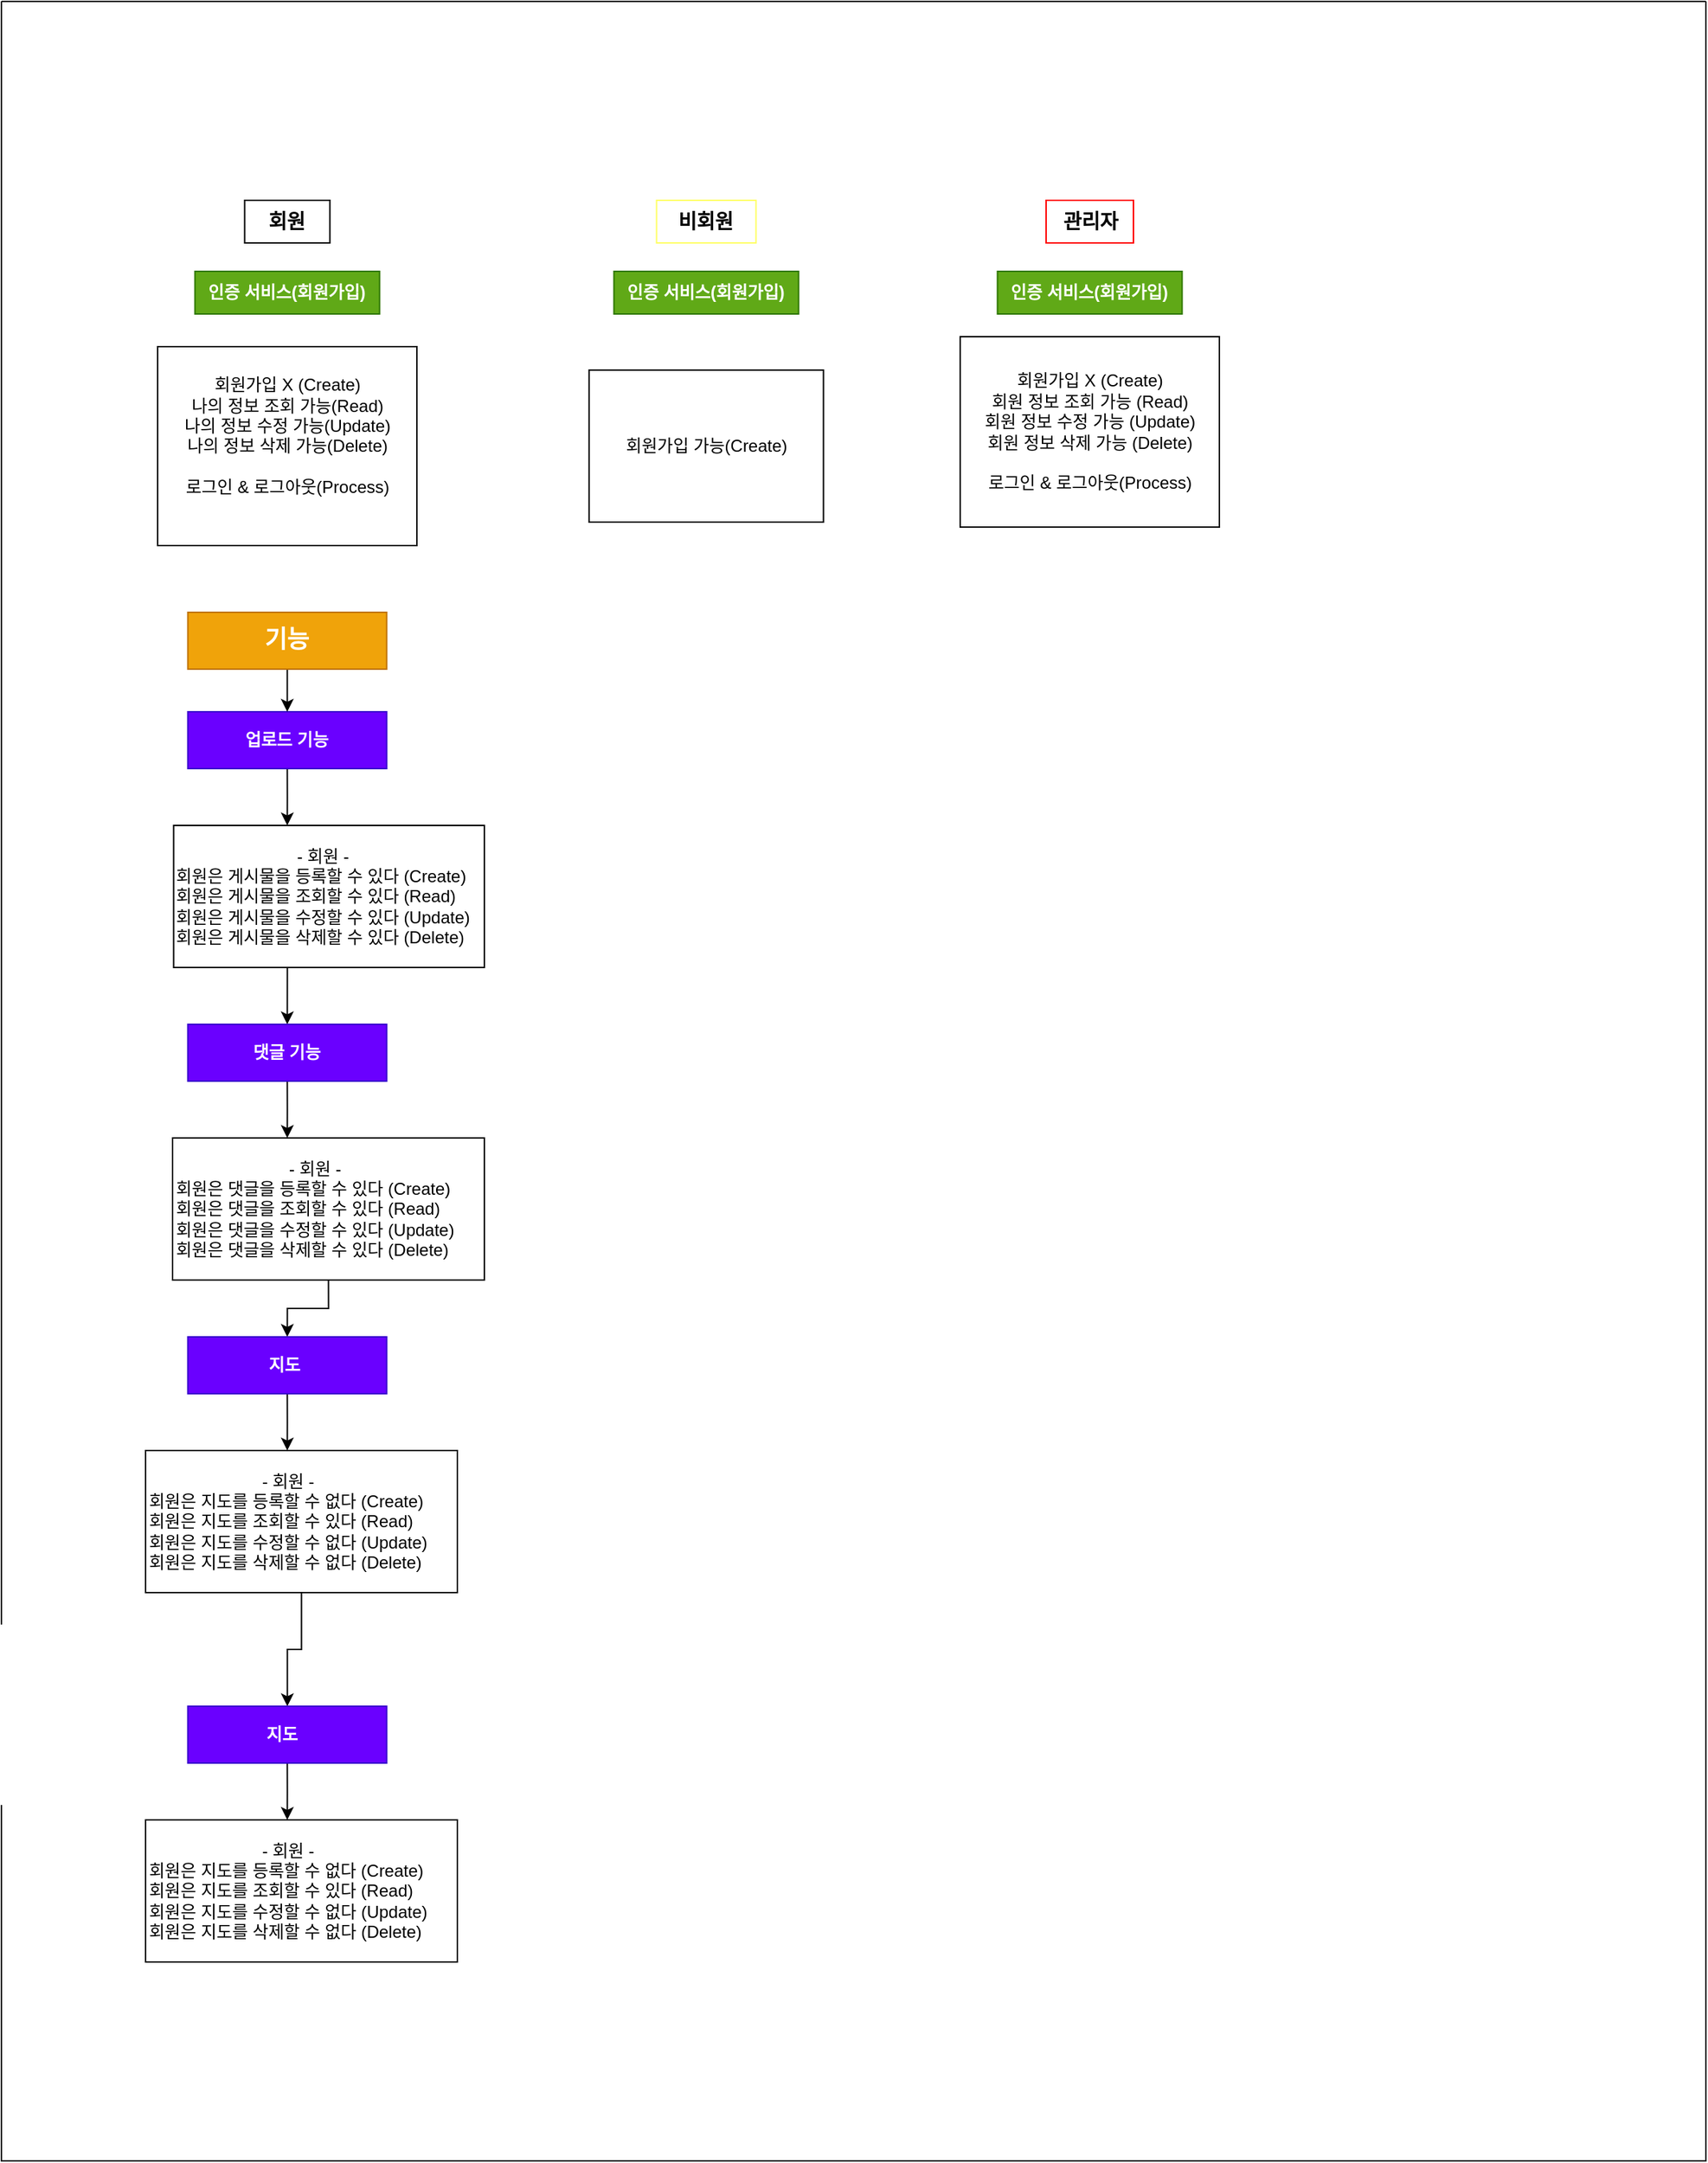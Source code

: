 <mxfile version="27.0.9">
  <diagram name="페이지-1" id="wEBZLUdSy_pYpkPb0r7T">
    <mxGraphModel dx="1412" dy="434" grid="1" gridSize="10" guides="1" tooltips="1" connect="1" arrows="1" fold="1" page="1" pageScale="1" pageWidth="827" pageHeight="1169" math="0" shadow="0">
      <root>
        <mxCell id="0" />
        <mxCell id="1" parent="0" />
        <mxCell id="LYzSvVcboR2xnCCWTsnv-2" value="" style="swimlane;startSize=0;" vertex="1" parent="1">
          <mxGeometry x="-80" y="310" width="1200" height="1520" as="geometry" />
        </mxCell>
        <mxCell id="LYzSvVcboR2xnCCWTsnv-74" value="" style="edgeStyle=orthogonalEdgeStyle;rounded=0;orthogonalLoop=1;jettySize=auto;html=1;" edge="1" parent="LYzSvVcboR2xnCCWTsnv-2" source="LYzSvVcboR2xnCCWTsnv-70" target="LYzSvVcboR2xnCCWTsnv-73">
          <mxGeometry relative="1" as="geometry" />
        </mxCell>
        <mxCell id="LYzSvVcboR2xnCCWTsnv-70" value="&lt;div style=&quot;&quot;&gt;&lt;div style=&quot;text-align: center;&quot;&gt;&lt;span style=&quot;background-color: transparent; color: light-dark(rgb(0, 0, 0), rgb(255, 255, 255));&quot;&gt;- 회원 -&lt;/span&gt;&lt;/div&gt;&lt;span style=&quot;&quot;&gt;회원은 지도를 등록할 수 없다 (Create)&lt;/span&gt;&lt;br style=&quot;&quot;&gt;회원은&amp;nbsp;&lt;span style=&quot;background-color: transparent; color: light-dark(rgb(0, 0, 0), rgb(255, 255, 255));&quot;&gt;지도를&lt;/span&gt;&lt;span style=&quot;background-color: transparent; color: light-dark(rgb(0, 0, 0), rgb(255, 255, 255));&quot;&gt;&amp;nbsp;조회할 수 있다&lt;/span&gt;&lt;span style=&quot;background-color: transparent; color: light-dark(rgb(0, 0, 0), rgb(255, 255, 255));&quot;&gt;&amp;nbsp;(Read)&lt;/span&gt;&lt;/div&gt;&lt;div style=&quot;&quot;&gt;회원은&amp;nbsp;&lt;span style=&quot;background-color: transparent; color: light-dark(rgb(0, 0, 0), rgb(255, 255, 255));&quot;&gt;지도를&lt;/span&gt;&lt;span style=&quot;background-color: transparent; color: light-dark(rgb(0, 0, 0), rgb(255, 255, 255));&quot;&gt;&amp;nbsp;수정할 수&amp;nbsp;&lt;/span&gt;&lt;span style=&quot;background-color: transparent; color: light-dark(rgb(0, 0, 0), rgb(255, 255, 255));&quot;&gt;없&lt;/span&gt;&lt;span style=&quot;background-color: transparent; color: light-dark(rgb(0, 0, 0), rgb(255, 255, 255));&quot;&gt;다&lt;/span&gt;&lt;span style=&quot;background-color: transparent; color: light-dark(rgb(0, 0, 0), rgb(255, 255, 255));&quot;&gt;&amp;nbsp;(Update)&lt;/span&gt;&lt;/div&gt;&lt;div style=&quot;&quot;&gt;회원은&amp;nbsp;&lt;span style=&quot;background-color: transparent; color: light-dark(rgb(0, 0, 0), rgb(255, 255, 255));&quot;&gt;지도를&lt;/span&gt;&lt;span style=&quot;background-color: transparent; color: light-dark(rgb(0, 0, 0), rgb(255, 255, 255));&quot;&gt;&amp;nbsp;삭제할 수&amp;nbsp;&lt;/span&gt;&lt;span style=&quot;background-color: transparent; color: light-dark(rgb(0, 0, 0), rgb(255, 255, 255));&quot;&gt;없&lt;/span&gt;&lt;span style=&quot;background-color: transparent; color: light-dark(rgb(0, 0, 0), rgb(255, 255, 255));&quot;&gt;다&lt;/span&gt;&lt;span style=&quot;background-color: transparent; color: light-dark(rgb(0, 0, 0), rgb(255, 255, 255));&quot;&gt;&amp;nbsp;(Delete)&lt;/span&gt;&lt;/div&gt;" style="text;html=1;align=left;verticalAlign=middle;whiteSpace=wrap;rounded=0;strokeColor=default;" vertex="1" parent="LYzSvVcboR2xnCCWTsnv-2">
          <mxGeometry x="101.5" y="1020" width="219.5" height="100" as="geometry" />
        </mxCell>
        <mxCell id="LYzSvVcboR2xnCCWTsnv-71" value="&lt;div style=&quot;&quot;&gt;&lt;div style=&quot;text-align: center;&quot;&gt;&lt;span style=&quot;background-color: transparent; color: light-dark(rgb(0, 0, 0), rgb(255, 255, 255));&quot;&gt;- 회원 -&lt;/span&gt;&lt;/div&gt;&lt;span style=&quot;&quot;&gt;회원은 지도를 등록할 수 없다 (Create)&lt;/span&gt;&lt;br style=&quot;&quot;&gt;회원은&amp;nbsp;&lt;span style=&quot;background-color: transparent; color: light-dark(rgb(0, 0, 0), rgb(255, 255, 255));&quot;&gt;지도를&lt;/span&gt;&lt;span style=&quot;background-color: transparent; color: light-dark(rgb(0, 0, 0), rgb(255, 255, 255));&quot;&gt;&amp;nbsp;조회할 수 있다&lt;/span&gt;&lt;span style=&quot;background-color: transparent; color: light-dark(rgb(0, 0, 0), rgb(255, 255, 255));&quot;&gt;&amp;nbsp;(Read)&lt;/span&gt;&lt;/div&gt;&lt;div style=&quot;&quot;&gt;회원은&amp;nbsp;&lt;span style=&quot;background-color: transparent; color: light-dark(rgb(0, 0, 0), rgb(255, 255, 255));&quot;&gt;지도를&lt;/span&gt;&lt;span style=&quot;background-color: transparent; color: light-dark(rgb(0, 0, 0), rgb(255, 255, 255));&quot;&gt;&amp;nbsp;수정할 수&amp;nbsp;&lt;/span&gt;&lt;span style=&quot;background-color: transparent; color: light-dark(rgb(0, 0, 0), rgb(255, 255, 255));&quot;&gt;없&lt;/span&gt;&lt;span style=&quot;background-color: transparent; color: light-dark(rgb(0, 0, 0), rgb(255, 255, 255));&quot;&gt;다&lt;/span&gt;&lt;span style=&quot;background-color: transparent; color: light-dark(rgb(0, 0, 0), rgb(255, 255, 255));&quot;&gt;&amp;nbsp;(Update)&lt;/span&gt;&lt;/div&gt;&lt;div style=&quot;&quot;&gt;회원은&amp;nbsp;&lt;span style=&quot;background-color: transparent; color: light-dark(rgb(0, 0, 0), rgb(255, 255, 255));&quot;&gt;지도를&lt;/span&gt;&lt;span style=&quot;background-color: transparent; color: light-dark(rgb(0, 0, 0), rgb(255, 255, 255));&quot;&gt;&amp;nbsp;삭제할 수&amp;nbsp;&lt;/span&gt;&lt;span style=&quot;background-color: transparent; color: light-dark(rgb(0, 0, 0), rgb(255, 255, 255));&quot;&gt;없&lt;/span&gt;&lt;span style=&quot;background-color: transparent; color: light-dark(rgb(0, 0, 0), rgb(255, 255, 255));&quot;&gt;다&lt;/span&gt;&lt;span style=&quot;background-color: transparent; color: light-dark(rgb(0, 0, 0), rgb(255, 255, 255));&quot;&gt;&amp;nbsp;(Delete)&lt;/span&gt;&lt;/div&gt;" style="text;html=1;align=left;verticalAlign=middle;whiteSpace=wrap;rounded=0;strokeColor=default;" vertex="1" parent="LYzSvVcboR2xnCCWTsnv-2">
          <mxGeometry x="101.5" y="1280" width="219.5" height="100" as="geometry" />
        </mxCell>
        <mxCell id="LYzSvVcboR2xnCCWTsnv-72" style="edgeStyle=orthogonalEdgeStyle;rounded=0;orthogonalLoop=1;jettySize=auto;html=1;exitX=0.5;exitY=1;exitDx=0;exitDy=0;entryX=0.5;entryY=0;entryDx=0;entryDy=0;" edge="1" parent="LYzSvVcboR2xnCCWTsnv-2" source="LYzSvVcboR2xnCCWTsnv-73">
          <mxGeometry relative="1" as="geometry">
            <mxPoint x="201.25" y="1280.0" as="targetPoint" />
          </mxGeometry>
        </mxCell>
        <mxCell id="LYzSvVcboR2xnCCWTsnv-73" value="&lt;font&gt;지도&amp;nbsp;&amp;nbsp;&lt;/font&gt;" style="text;html=1;align=center;verticalAlign=middle;whiteSpace=wrap;rounded=0;strokeColor=#3700CC;fillColor=#6a00ff;fontColor=#ffffff;fontStyle=1" vertex="1" parent="LYzSvVcboR2xnCCWTsnv-2">
          <mxGeometry x="131.25" y="1200" width="140" height="40" as="geometry" />
        </mxCell>
        <mxCell id="LYzSvVcboR2xnCCWTsnv-5" value="회원" style="text;html=1;align=center;verticalAlign=middle;whiteSpace=wrap;rounded=0;strokeColor=default;fontStyle=1;fontSize=14;" vertex="1" parent="1">
          <mxGeometry x="91.25" y="450" width="60" height="30" as="geometry" />
        </mxCell>
        <mxCell id="LYzSvVcboR2xnCCWTsnv-7" value="비회원" style="text;html=1;align=center;verticalAlign=middle;whiteSpace=wrap;rounded=0;strokeColor=#FFFF66;fontStyle=1;fontSize=14;" vertex="1" parent="1">
          <mxGeometry x="381.25" y="450" width="70" height="30" as="geometry" />
        </mxCell>
        <mxCell id="LYzSvVcboR2xnCCWTsnv-8" value="관리자" style="text;html=1;align=center;verticalAlign=middle;whiteSpace=wrap;rounded=0;strokeColor=#FF0000;fontStyle=1;fontSize=14;" vertex="1" parent="1">
          <mxGeometry x="655.5" y="450" width="61.5" height="30" as="geometry" />
        </mxCell>
        <mxCell id="LYzSvVcboR2xnCCWTsnv-9" value="인증 서비스(회원가입)" style="text;html=1;align=center;verticalAlign=middle;whiteSpace=wrap;rounded=0;strokeColor=#2D7600;fillColor=#60a917;fontColor=#ffffff;fontStyle=1" vertex="1" parent="1">
          <mxGeometry x="56.25" y="500" width="130" height="30" as="geometry" />
        </mxCell>
        <mxCell id="LYzSvVcboR2xnCCWTsnv-11" value="인증 서비스(회원가입)" style="text;html=1;align=center;verticalAlign=middle;whiteSpace=wrap;rounded=0;strokeColor=#2D7600;fillColor=#60a917;fontColor=#ffffff;fontStyle=1" vertex="1" parent="1">
          <mxGeometry x="351.25" y="500" width="130" height="30" as="geometry" />
        </mxCell>
        <mxCell id="LYzSvVcboR2xnCCWTsnv-12" value="인증 서비스(회원가입)" style="text;html=1;align=center;verticalAlign=middle;whiteSpace=wrap;rounded=0;strokeColor=#2D7600;fillColor=#60a917;fontColor=#ffffff;fontStyle=1" vertex="1" parent="1">
          <mxGeometry x="621.25" y="500" width="130" height="30" as="geometry" />
        </mxCell>
        <mxCell id="LYzSvVcboR2xnCCWTsnv-13" value="회원가입 X (Create)&lt;br&gt;나의 정보 조회 가능(Read)&lt;br&gt;나의 정보 수정 가능(Update)&lt;br&gt;나의 정보 삭제 가능(Delete)&lt;br&gt;&lt;br&gt;로그인 &amp;amp; 로그아웃(Process)&lt;div&gt;&lt;br/&gt;&lt;/div&gt;" style="text;html=1;align=center;verticalAlign=middle;whiteSpace=wrap;rounded=0;strokeColor=default;" vertex="1" parent="1">
          <mxGeometry x="30" y="553" width="182.5" height="140" as="geometry" />
        </mxCell>
        <mxCell id="LYzSvVcboR2xnCCWTsnv-14" value="회원가입 가능(Create)" style="text;html=1;align=center;verticalAlign=middle;whiteSpace=wrap;rounded=0;strokeColor=default;" vertex="1" parent="1">
          <mxGeometry x="333.75" y="569.5" width="165" height="107" as="geometry" />
        </mxCell>
        <mxCell id="LYzSvVcboR2xnCCWTsnv-16" value="회원가입 X (Create)&lt;br&gt;회원 정보 조회 가능 (Read)&lt;br&gt;회원 정보 수정 가능 (Update)&lt;br&gt;회원 정보 삭제 가능 (Delete)&lt;div&gt;&lt;br&gt;&lt;/div&gt;&lt;div&gt;로그인 &amp;amp; 로그아웃(Process)&lt;br&gt;&lt;/div&gt;" style="text;html=1;align=center;verticalAlign=middle;whiteSpace=wrap;rounded=0;strokeColor=default;" vertex="1" parent="1">
          <mxGeometry x="595" y="546" width="182.5" height="134" as="geometry" />
        </mxCell>
        <mxCell id="LYzSvVcboR2xnCCWTsnv-49" style="edgeStyle=orthogonalEdgeStyle;rounded=0;orthogonalLoop=1;jettySize=auto;html=1;exitX=0.5;exitY=1;exitDx=0;exitDy=0;entryX=0.5;entryY=0;entryDx=0;entryDy=0;" edge="1" parent="1" source="LYzSvVcboR2xnCCWTsnv-50">
          <mxGeometry relative="1" as="geometry">
            <mxPoint x="121.25" y="890.0" as="targetPoint" />
          </mxGeometry>
        </mxCell>
        <mxCell id="LYzSvVcboR2xnCCWTsnv-50" value="&lt;font&gt;업로드 기능&lt;/font&gt;" style="text;html=1;align=center;verticalAlign=middle;whiteSpace=wrap;rounded=0;strokeColor=#3700CC;fillColor=#6a00ff;fontColor=#ffffff;fontStyle=1" vertex="1" parent="1">
          <mxGeometry x="51.25" y="810" width="140" height="40" as="geometry" />
        </mxCell>
        <mxCell id="LYzSvVcboR2xnCCWTsnv-51" style="edgeStyle=orthogonalEdgeStyle;rounded=0;orthogonalLoop=1;jettySize=auto;html=1;exitX=0.5;exitY=1;exitDx=0;exitDy=0;entryX=0.5;entryY=0;entryDx=0;entryDy=0;" edge="1" parent="1" source="LYzSvVcboR2xnCCWTsnv-52" target="LYzSvVcboR2xnCCWTsnv-56">
          <mxGeometry relative="1" as="geometry">
            <Array as="points">
              <mxPoint x="121.25" y="990" />
            </Array>
          </mxGeometry>
        </mxCell>
        <mxCell id="LYzSvVcboR2xnCCWTsnv-52" value="&lt;div style=&quot;&quot;&gt;&lt;div style=&quot;text-align: center;&quot;&gt;&lt;span style=&quot;background-color: transparent; color: light-dark(rgb(0, 0, 0), rgb(255, 255, 255));&quot;&gt;- 회원 -&lt;/span&gt;&lt;/div&gt;회원은 게시물을 등록할 수 있다 (Create)&lt;br&gt;회원은 게시물을&amp;nbsp;조회할 수 있다&amp;nbsp;(Read)&lt;br&gt;회원은 게시물을&amp;nbsp;수정할 수 있다&amp;nbsp;(Update)&lt;br&gt;회원은 게시물을&amp;nbsp;삭제할 수 있다&amp;nbsp;(Delete)&lt;/div&gt;" style="text;html=1;align=left;verticalAlign=middle;whiteSpace=wrap;rounded=0;strokeColor=default;" vertex="1" parent="1">
          <mxGeometry x="41.25" y="890" width="218.75" height="100" as="geometry" />
        </mxCell>
        <mxCell id="LYzSvVcboR2xnCCWTsnv-53" style="edgeStyle=orthogonalEdgeStyle;rounded=0;orthogonalLoop=1;jettySize=auto;html=1;exitX=0.5;exitY=1;exitDx=0;exitDy=0;entryX=0.5;entryY=0;entryDx=0;entryDy=0;" edge="1" parent="1" source="LYzSvVcboR2xnCCWTsnv-54" target="LYzSvVcboR2xnCCWTsnv-50">
          <mxGeometry relative="1" as="geometry" />
        </mxCell>
        <mxCell id="LYzSvVcboR2xnCCWTsnv-54" value="기능" style="text;html=1;align=center;verticalAlign=middle;whiteSpace=wrap;rounded=0;strokeColor=#BD7000;fillColor=#f0a30a;fontColor=#FFFFFF;fontStyle=1;fontSize=17;" vertex="1" parent="1">
          <mxGeometry x="51.25" y="740" width="140" height="40" as="geometry" />
        </mxCell>
        <mxCell id="LYzSvVcboR2xnCCWTsnv-55" style="edgeStyle=orthogonalEdgeStyle;rounded=0;orthogonalLoop=1;jettySize=auto;html=1;exitX=0.5;exitY=1;exitDx=0;exitDy=0;entryX=0.5;entryY=0;entryDx=0;entryDy=0;" edge="1" parent="1" source="LYzSvVcboR2xnCCWTsnv-56">
          <mxGeometry relative="1" as="geometry">
            <mxPoint x="121.25" y="1110.0" as="targetPoint" />
          </mxGeometry>
        </mxCell>
        <mxCell id="LYzSvVcboR2xnCCWTsnv-56" value="&lt;font&gt;댓글 기능&lt;/font&gt;" style="text;html=1;align=center;verticalAlign=middle;whiteSpace=wrap;rounded=0;strokeColor=#3700CC;fillColor=#6a00ff;fontColor=#ffffff;fontStyle=1" vertex="1" parent="1">
          <mxGeometry x="51.25" y="1030" width="140" height="40" as="geometry" />
        </mxCell>
        <mxCell id="LYzSvVcboR2xnCCWTsnv-57" style="edgeStyle=orthogonalEdgeStyle;rounded=0;orthogonalLoop=1;jettySize=auto;html=1;exitX=0.5;exitY=1;exitDx=0;exitDy=0;entryX=0.5;entryY=0;entryDx=0;entryDy=0;" edge="1" parent="1" source="LYzSvVcboR2xnCCWTsnv-58" target="LYzSvVcboR2xnCCWTsnv-60">
          <mxGeometry relative="1" as="geometry" />
        </mxCell>
        <mxCell id="LYzSvVcboR2xnCCWTsnv-58" value="&lt;div style=&quot;&quot;&gt;&lt;div style=&quot;text-align: center;&quot;&gt;&lt;span style=&quot;background-color: transparent; color: light-dark(rgb(0, 0, 0), rgb(255, 255, 255));&quot;&gt;- 회원 -&lt;/span&gt;&lt;/div&gt;&lt;span style=&quot;&quot;&gt;회원은 댓글을 등록할 수 있다 (Create)&lt;/span&gt;&lt;br style=&quot;&quot;&gt;회원은 댓글을 조회할 수 있다&lt;span style=&quot;&quot;&gt;&amp;nbsp;(Read)&lt;/span&gt;&lt;br style=&quot;&quot;&gt;회원은 댓글을 수정할 수 있다&lt;span style=&quot;&quot;&gt;&amp;nbsp;(Update)&lt;/span&gt;&lt;br style=&quot;&quot;&gt;회원은 댓글을 삭제할 수 있다&lt;span style=&quot;&quot;&gt;&amp;nbsp;(Delete)&lt;/span&gt;&lt;/div&gt;" style="text;html=1;align=left;verticalAlign=middle;whiteSpace=wrap;rounded=0;strokeColor=default;" vertex="1" parent="1">
          <mxGeometry x="40.5" y="1110" width="219.5" height="100" as="geometry" />
        </mxCell>
        <mxCell id="LYzSvVcboR2xnCCWTsnv-59" style="edgeStyle=orthogonalEdgeStyle;rounded=0;orthogonalLoop=1;jettySize=auto;html=1;exitX=0.5;exitY=1;exitDx=0;exitDy=0;entryX=0.5;entryY=0;entryDx=0;entryDy=0;" edge="1" parent="1" source="LYzSvVcboR2xnCCWTsnv-60">
          <mxGeometry relative="1" as="geometry">
            <mxPoint x="121.25" y="1330.0" as="targetPoint" />
          </mxGeometry>
        </mxCell>
        <mxCell id="LYzSvVcboR2xnCCWTsnv-60" value="&lt;font&gt;지도&amp;nbsp;&lt;/font&gt;" style="text;html=1;align=center;verticalAlign=middle;whiteSpace=wrap;rounded=0;strokeColor=#3700CC;fillColor=#6a00ff;fontColor=#ffffff;fontStyle=1" vertex="1" parent="1">
          <mxGeometry x="51.25" y="1250" width="140" height="40" as="geometry" />
        </mxCell>
      </root>
    </mxGraphModel>
  </diagram>
</mxfile>
